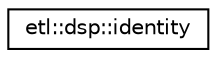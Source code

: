 digraph "Graphical Class Hierarchy"
{
  edge [fontname="Helvetica",fontsize="10",labelfontname="Helvetica",labelfontsize="10"];
  node [fontname="Helvetica",fontsize="10",shape=record];
  rankdir="LR";
  Node0 [label="etl::dsp::identity",height=0.2,width=0.4,color="black", fillcolor="white", style="filled",URL="$structetl_1_1dsp_1_1identity.html"];
}
